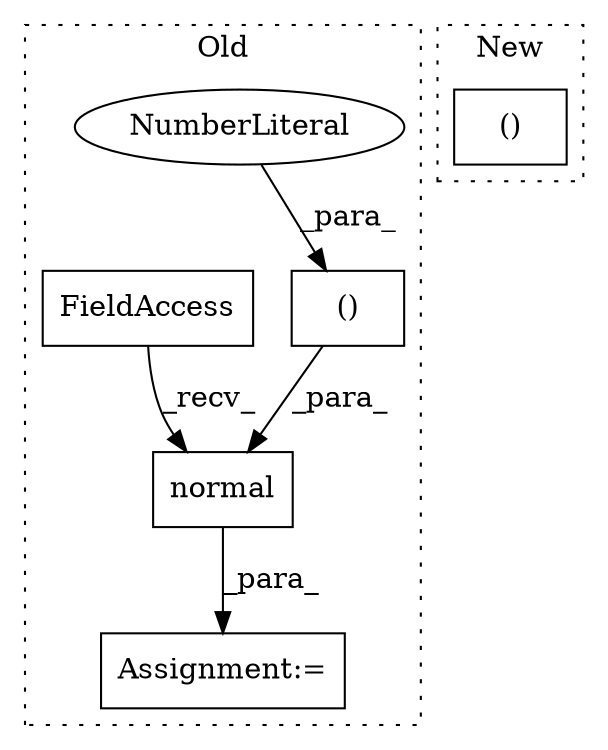 digraph G {
subgraph cluster0 {
1 [label="normal" a="32" s="4493,4537" l="7,2" shape="box"];
3 [label="()" a="106" s="4511" l="26" shape="box"];
4 [label="NumberLiteral" a="34" s="4534" l="3" shape="ellipse"];
5 [label="FieldAccess" a="22" s="4480" l="12" shape="box"];
6 [label="Assignment:=" a="7" s="4479" l="1" shape="box"];
label = "Old";
style="dotted";
}
subgraph cluster1 {
2 [label="()" a="106" s="4647" l="24" shape="box"];
label = "New";
style="dotted";
}
1 -> 6 [label="_para_"];
3 -> 1 [label="_para_"];
4 -> 3 [label="_para_"];
5 -> 1 [label="_recv_"];
}
